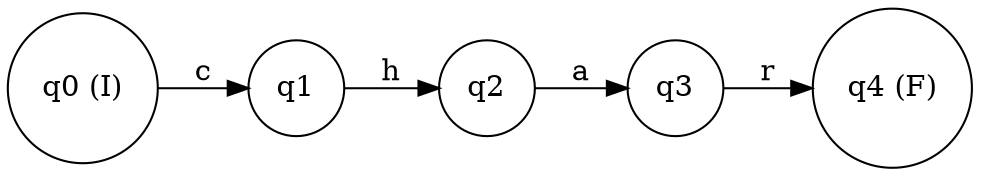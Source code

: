 digraph finite_state_machine {
rankdir=LR;
node [shape = circle];
q0 [label="q0 (I)"];
q1 [label="q1"];
q2 [label="q2"];
q3 [label="q3"];
q4 [label="q4 (F)"];
q0 -> q1 [label="c"];
q1 -> q2 [label="h"];
q2 -> q3 [label="a"];
q3 -> q4 [label="r"];
}